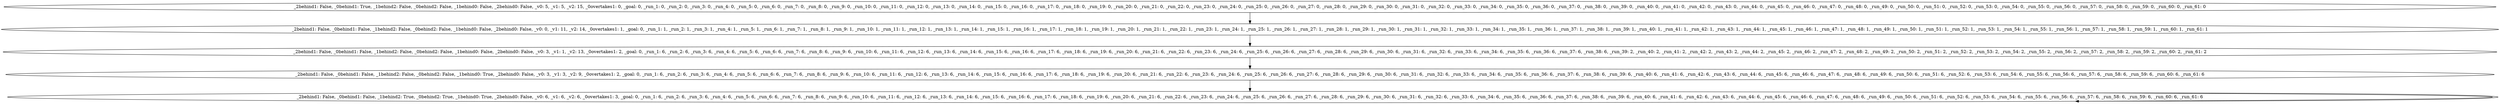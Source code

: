digraph  {
0 [_0behind1=True, _0behind2=False, _0overtakes1=0, _1behind0=False, _1behind2=False, _2behind0=False, _2behind1=False, _goal=0, _run_1=0, _run_10=0, _run_11=0, _run_12=0, _run_13=0, _run_14=0, _run_15=0, _run_16=0, _run_17=0, _run_18=0, _run_19=0, _run_2=0, _run_20=0, _run_21=0, _run_22=0, _run_23=0, _run_24=0, _run_25=0, _run_26=0, _run_27=0, _run_28=0, _run_29=0, _run_3=0, _run_30=0, _run_31=0, _run_32=0, _run_33=0, _run_34=0, _run_35=0, _run_36=0, _run_37=0, _run_38=0, _run_39=0, _run_4=0, _run_40=0, _run_41=0, _run_42=0, _run_43=0, _run_44=0, _run_45=0, _run_46=0, _run_47=0, _run_48=0, _run_49=0, _run_5=0, _run_50=0, _run_51=0, _run_52=0, _run_53=0, _run_54=0, _run_55=0, _run_56=0, _run_57=0, _run_58=0, _run_59=0, _run_6=0, _run_60=0, _run_61=0, _run_7=0, _run_8=0, _run_9=0, _v0=5, _v1=5, _v2=15, label="_2behind1: False, _0behind1: True, _1behind2: False, _0behind2: False, _1behind0: False, _2behind0: False, _v0: 5, _v1: 5, _v2: 15, _0overtakes1: 0, _goal: 0, _run_1: 0, _run_2: 0, _run_3: 0, _run_4: 0, _run_5: 0, _run_6: 0, _run_7: 0, _run_8: 0, _run_9: 0, _run_10: 0, _run_11: 0, _run_12: 0, _run_13: 0, _run_14: 0, _run_15: 0, _run_16: 0, _run_17: 0, _run_18: 0, _run_19: 0, _run_20: 0, _run_21: 0, _run_22: 0, _run_23: 0, _run_24: 0, _run_25: 0, _run_26: 0, _run_27: 0, _run_28: 0, _run_29: 0, _run_30: 0, _run_31: 0, _run_32: 0, _run_33: 0, _run_34: 0, _run_35: 0, _run_36: 0, _run_37: 0, _run_38: 0, _run_39: 0, _run_40: 0, _run_41: 0, _run_42: 0, _run_43: 0, _run_44: 0, _run_45: 0, _run_46: 0, _run_47: 0, _run_48: 0, _run_49: 0, _run_50: 0, _run_51: 0, _run_52: 0, _run_53: 0, _run_54: 0, _run_55: 0, _run_56: 0, _run_57: 0, _run_58: 0, _run_59: 0, _run_60: 0, _run_61: 0"];
1 [_0behind1=False, _0behind2=False, _0overtakes1=1, _1behind0=False, _1behind2=False, _2behind0=False, _2behind1=False, _goal=0, _run_1=1, _run_10=1, _run_11=1, _run_12=1, _run_13=1, _run_14=1, _run_15=1, _run_16=1, _run_17=1, _run_18=1, _run_19=1, _run_2=1, _run_20=1, _run_21=1, _run_22=1, _run_23=1, _run_24=1, _run_25=1, _run_26=1, _run_27=1, _run_28=1, _run_29=1, _run_3=1, _run_30=1, _run_31=1, _run_32=1, _run_33=1, _run_34=1, _run_35=1, _run_36=1, _run_37=1, _run_38=1, _run_39=1, _run_4=1, _run_40=1, _run_41=1, _run_42=1, _run_43=1, _run_44=1, _run_45=1, _run_46=1, _run_47=1, _run_48=1, _run_49=1, _run_5=1, _run_50=1, _run_51=1, _run_52=1, _run_53=1, _run_54=1, _run_55=1, _run_56=1, _run_57=1, _run_58=1, _run_59=1, _run_6=1, _run_60=1, _run_61=1, _run_7=1, _run_8=1, _run_9=1, _v0=0, _v1=11, _v2=14, label="_2behind1: False, _0behind1: False, _1behind2: False, _0behind2: False, _1behind0: False, _2behind0: False, _v0: 0, _v1: 11, _v2: 14, _0overtakes1: 1, _goal: 0, _run_1: 1, _run_2: 1, _run_3: 1, _run_4: 1, _run_5: 1, _run_6: 1, _run_7: 1, _run_8: 1, _run_9: 1, _run_10: 1, _run_11: 1, _run_12: 1, _run_13: 1, _run_14: 1, _run_15: 1, _run_16: 1, _run_17: 1, _run_18: 1, _run_19: 1, _run_20: 1, _run_21: 1, _run_22: 1, _run_23: 1, _run_24: 1, _run_25: 1, _run_26: 1, _run_27: 1, _run_28: 1, _run_29: 1, _run_30: 1, _run_31: 1, _run_32: 1, _run_33: 1, _run_34: 1, _run_35: 1, _run_36: 1, _run_37: 1, _run_38: 1, _run_39: 1, _run_40: 1, _run_41: 1, _run_42: 1, _run_43: 1, _run_44: 1, _run_45: 1, _run_46: 1, _run_47: 1, _run_48: 1, _run_49: 1, _run_50: 1, _run_51: 1, _run_52: 1, _run_53: 1, _run_54: 1, _run_55: 1, _run_56: 1, _run_57: 1, _run_58: 1, _run_59: 1, _run_60: 1, _run_61: 1"];
2 [_0behind1=False, _0behind2=False, _0overtakes1=2, _1behind0=False, _1behind2=False, _2behind0=False, _2behind1=False, _goal=0, _run_1=6, _run_10=6, _run_11=6, _run_12=6, _run_13=6, _run_14=6, _run_15=6, _run_16=6, _run_17=6, _run_18=6, _run_19=6, _run_2=6, _run_20=6, _run_21=6, _run_22=6, _run_23=6, _run_24=6, _run_25=6, _run_26=6, _run_27=6, _run_28=6, _run_29=6, _run_3=6, _run_30=6, _run_31=6, _run_32=6, _run_33=6, _run_34=6, _run_35=6, _run_36=6, _run_37=6, _run_38=6, _run_39=2, _run_4=6, _run_40=2, _run_41=2, _run_42=2, _run_43=2, _run_44=2, _run_45=2, _run_46=2, _run_47=2, _run_48=2, _run_49=2, _run_5=6, _run_50=2, _run_51=2, _run_52=2, _run_53=2, _run_54=2, _run_55=2, _run_56=2, _run_57=2, _run_58=2, _run_59=2, _run_6=6, _run_60=2, _run_61=2, _run_7=6, _run_8=6, _run_9=6, _v0=3, _v1=1, _v2=13, label="_2behind1: False, _0behind1: False, _1behind2: False, _0behind2: False, _1behind0: False, _2behind0: False, _v0: 3, _v1: 1, _v2: 13, _0overtakes1: 2, _goal: 0, _run_1: 6, _run_2: 6, _run_3: 6, _run_4: 6, _run_5: 6, _run_6: 6, _run_7: 6, _run_8: 6, _run_9: 6, _run_10: 6, _run_11: 6, _run_12: 6, _run_13: 6, _run_14: 6, _run_15: 6, _run_16: 6, _run_17: 6, _run_18: 6, _run_19: 6, _run_20: 6, _run_21: 6, _run_22: 6, _run_23: 6, _run_24: 6, _run_25: 6, _run_26: 6, _run_27: 6, _run_28: 6, _run_29: 6, _run_30: 6, _run_31: 6, _run_32: 6, _run_33: 6, _run_34: 6, _run_35: 6, _run_36: 6, _run_37: 6, _run_38: 6, _run_39: 2, _run_40: 2, _run_41: 2, _run_42: 2, _run_43: 2, _run_44: 2, _run_45: 2, _run_46: 2, _run_47: 2, _run_48: 2, _run_49: 2, _run_50: 2, _run_51: 2, _run_52: 2, _run_53: 2, _run_54: 2, _run_55: 2, _run_56: 2, _run_57: 2, _run_58: 2, _run_59: 2, _run_60: 2, _run_61: 2"];
3 [_0behind1=False, _0behind2=False, _0overtakes1=2, _1behind0=True, _1behind2=False, _2behind0=False, _2behind1=False, _goal=0, _run_1=6, _run_10=6, _run_11=6, _run_12=6, _run_13=6, _run_14=6, _run_15=6, _run_16=6, _run_17=6, _run_18=6, _run_19=6, _run_2=6, _run_20=6, _run_21=6, _run_22=6, _run_23=6, _run_24=6, _run_25=6, _run_26=6, _run_27=6, _run_28=6, _run_29=6, _run_3=6, _run_30=6, _run_31=6, _run_32=6, _run_33=6, _run_34=6, _run_35=6, _run_36=6, _run_37=6, _run_38=6, _run_39=6, _run_4=6, _run_40=6, _run_41=6, _run_42=6, _run_43=6, _run_44=6, _run_45=6, _run_46=6, _run_47=6, _run_48=6, _run_49=6, _run_5=6, _run_50=6, _run_51=6, _run_52=6, _run_53=6, _run_54=6, _run_55=6, _run_56=6, _run_57=6, _run_58=6, _run_59=6, _run_6=6, _run_60=6, _run_61=6, _run_7=6, _run_8=6, _run_9=6, _v0=3, _v1=3, _v2=9, label="_2behind1: False, _0behind1: False, _1behind2: False, _0behind2: False, _1behind0: True, _2behind0: False, _v0: 3, _v1: 3, _v2: 9, _0overtakes1: 2, _goal: 0, _run_1: 6, _run_2: 6, _run_3: 6, _run_4: 6, _run_5: 6, _run_6: 6, _run_7: 6, _run_8: 6, _run_9: 6, _run_10: 6, _run_11: 6, _run_12: 6, _run_13: 6, _run_14: 6, _run_15: 6, _run_16: 6, _run_17: 6, _run_18: 6, _run_19: 6, _run_20: 6, _run_21: 6, _run_22: 6, _run_23: 6, _run_24: 6, _run_25: 6, _run_26: 6, _run_27: 6, _run_28: 6, _run_29: 6, _run_30: 6, _run_31: 6, _run_32: 6, _run_33: 6, _run_34: 6, _run_35: 6, _run_36: 6, _run_37: 6, _run_38: 6, _run_39: 6, _run_40: 6, _run_41: 6, _run_42: 6, _run_43: 6, _run_44: 6, _run_45: 6, _run_46: 6, _run_47: 6, _run_48: 6, _run_49: 6, _run_50: 6, _run_51: 6, _run_52: 6, _run_53: 6, _run_54: 6, _run_55: 6, _run_56: 6, _run_57: 6, _run_58: 6, _run_59: 6, _run_60: 6, _run_61: 6"];
4 [_0behind1=False, _0behind2=True, _0overtakes1=3, _1behind0=True, _1behind2=True, _2behind0=False, _2behind1=False, _goal=0, _run_1=6, _run_10=6, _run_11=6, _run_12=6, _run_13=6, _run_14=6, _run_15=6, _run_16=6, _run_17=6, _run_18=6, _run_19=6, _run_2=6, _run_20=6, _run_21=6, _run_22=6, _run_23=6, _run_24=6, _run_25=6, _run_26=6, _run_27=6, _run_28=6, _run_29=6, _run_3=6, _run_30=6, _run_31=6, _run_32=6, _run_33=6, _run_34=6, _run_35=6, _run_36=6, _run_37=6, _run_38=6, _run_39=6, _run_4=6, _run_40=6, _run_41=6, _run_42=6, _run_43=6, _run_44=6, _run_45=6, _run_46=6, _run_47=6, _run_48=6, _run_49=6, _run_5=6, _run_50=6, _run_51=6, _run_52=6, _run_53=6, _run_54=6, _run_55=6, _run_56=6, _run_57=6, _run_58=6, _run_59=6, _run_6=6, _run_60=6, _run_61=6, _run_7=6, _run_8=6, _run_9=6, _v0=6, _v1=6, _v2=6, label="_2behind1: False, _0behind1: False, _1behind2: True, _0behind2: True, _1behind0: True, _2behind0: False, _v0: 6, _v1: 6, _v2: 6, _0overtakes1: 3, _goal: 0, _run_1: 6, _run_2: 6, _run_3: 6, _run_4: 6, _run_5: 6, _run_6: 6, _run_7: 6, _run_8: 6, _run_9: 6, _run_10: 6, _run_11: 6, _run_12: 6, _run_13: 6, _run_14: 6, _run_15: 6, _run_16: 6, _run_17: 6, _run_18: 6, _run_19: 6, _run_20: 6, _run_21: 6, _run_22: 6, _run_23: 6, _run_24: 6, _run_25: 6, _run_26: 6, _run_27: 6, _run_28: 6, _run_29: 6, _run_30: 6, _run_31: 6, _run_32: 6, _run_33: 6, _run_34: 6, _run_35: 6, _run_36: 6, _run_37: 6, _run_38: 6, _run_39: 6, _run_40: 6, _run_41: 6, _run_42: 6, _run_43: 6, _run_44: 6, _run_45: 6, _run_46: 6, _run_47: 6, _run_48: 6, _run_49: 6, _run_50: 6, _run_51: 6, _run_52: 6, _run_53: 6, _run_54: 6, _run_55: 6, _run_56: 6, _run_57: 6, _run_58: 6, _run_59: 6, _run_60: 6, _run_61: 6"];
0 -> 1;
1 -> 2;
2 -> 3;
3 -> 4;
4 -> 4;
node [label="shape: box", shape=box];
}
